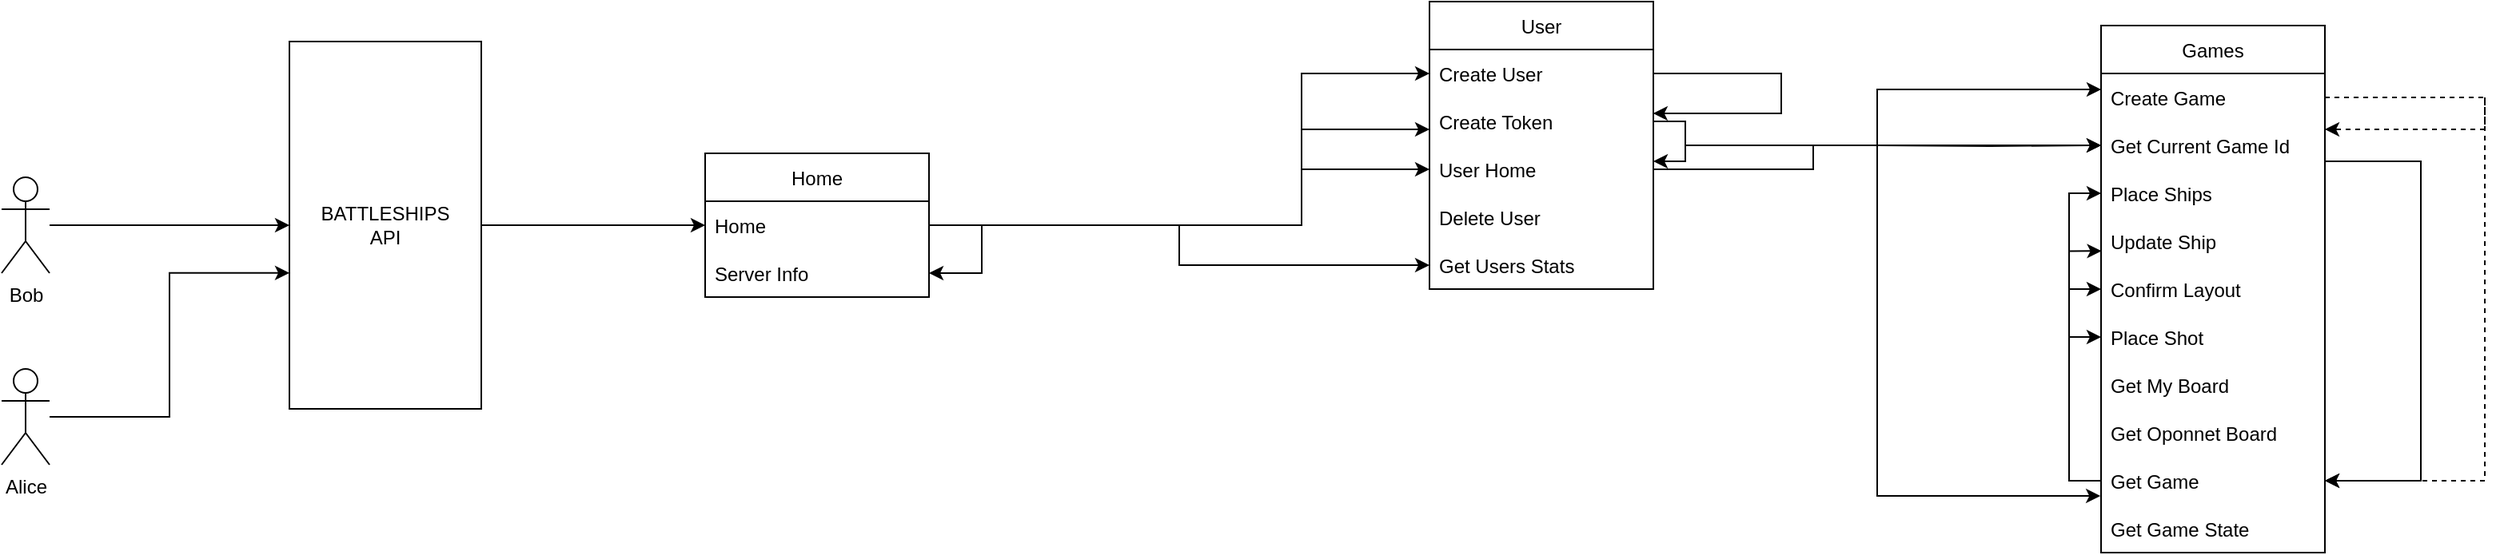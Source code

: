 <mxfile version="20.5.3" type="embed"><diagram id="sa6Q3xUmAi24UDrEMSUv" name="Página-1"><mxGraphModel dx="2679" dy="1703" grid="1" gridSize="10" guides="1" tooltips="1" connect="1" arrows="1" fold="1" page="1" pageScale="1" pageWidth="827" pageHeight="1169" math="0" shadow="0"><root><mxCell id="0"/><mxCell id="1" parent="0"/><mxCell id="324" style="edgeStyle=orthogonalEdgeStyle;rounded=0;orthogonalLoop=1;jettySize=auto;html=1;" parent="1" source="321" target="323" edge="1"><mxGeometry relative="1" as="geometry"/></mxCell><mxCell id="321" value="Bob" style="shape=umlActor;verticalLabelPosition=bottom;verticalAlign=top;html=1;outlineConnect=0;" parent="1" vertex="1"><mxGeometry x="-993" y="-310" width="30" height="60" as="geometry"/></mxCell><mxCell id="433" style="edgeStyle=orthogonalEdgeStyle;rounded=0;orthogonalLoop=1;jettySize=auto;html=1;" parent="1" source="323" target="325" edge="1"><mxGeometry relative="1" as="geometry"/></mxCell><mxCell id="323" value="BATTLESHIPS &lt;br&gt;API" style="rounded=0;whiteSpace=wrap;html=1;" parent="1" vertex="1"><mxGeometry x="-813" y="-395" width="120" height="230" as="geometry"/></mxCell><mxCell id="325" value="Home" style="swimlane;fontStyle=0;childLayout=stackLayout;horizontal=1;startSize=30;horizontalStack=0;resizeParent=1;resizeParentMax=0;resizeLast=0;collapsible=1;marginBottom=0;" parent="1" vertex="1"><mxGeometry x="-553" y="-325" width="140" height="90" as="geometry"/></mxCell><mxCell id="418" style="edgeStyle=orthogonalEdgeStyle;rounded=0;orthogonalLoop=1;jettySize=auto;html=1;exitX=1;exitY=0.5;exitDx=0;exitDy=0;" parent="325" source="326" target="327" edge="1"><mxGeometry relative="1" as="geometry"><Array as="points"><mxPoint x="173" y="45"/><mxPoint x="173" y="75"/></Array></mxGeometry></mxCell><mxCell id="326" value="Home" style="text;strokeColor=none;fillColor=none;align=left;verticalAlign=middle;spacingLeft=4;spacingRight=4;overflow=hidden;points=[[0,0.5],[1,0.5]];portConstraint=eastwest;rotatable=0;" parent="325" vertex="1"><mxGeometry y="30" width="140" height="30" as="geometry"/></mxCell><mxCell id="327" value="Server Info" style="text;strokeColor=none;fillColor=none;align=left;verticalAlign=middle;spacingLeft=4;spacingRight=4;overflow=hidden;points=[[0,0.5],[1,0.5]];portConstraint=eastwest;rotatable=0;" parent="325" vertex="1"><mxGeometry y="60" width="140" height="30" as="geometry"/></mxCell><mxCell id="330" value="User" style="swimlane;fontStyle=0;childLayout=stackLayout;horizontal=1;startSize=30;horizontalStack=0;resizeParent=1;resizeParentMax=0;resizeLast=0;collapsible=1;marginBottom=0;" parent="1" vertex="1"><mxGeometry x="-100" y="-420" width="140" height="180" as="geometry"/></mxCell><mxCell id="422" style="edgeStyle=orthogonalEdgeStyle;rounded=0;orthogonalLoop=1;jettySize=auto;html=1;entryX=0.999;entryY=0.327;entryDx=0;entryDy=0;exitX=1;exitY=0.5;exitDx=0;exitDy=0;entryPerimeter=0;" parent="330" source="331" target="332" edge="1"><mxGeometry relative="1" as="geometry"><Array as="points"><mxPoint x="220" y="45"/><mxPoint x="220" y="70"/><mxPoint x="140" y="70"/></Array></mxGeometry></mxCell><mxCell id="331" value="Create User" style="text;strokeColor=none;fillColor=none;align=left;verticalAlign=middle;spacingLeft=4;spacingRight=4;overflow=hidden;points=[[0,0.5],[1,0.5]];portConstraint=eastwest;rotatable=0;" parent="330" vertex="1"><mxGeometry y="30" width="140" height="30" as="geometry"/></mxCell><mxCell id="423" style="edgeStyle=orthogonalEdgeStyle;rounded=0;orthogonalLoop=1;jettySize=auto;html=1;exitX=1;exitY=0.5;exitDx=0;exitDy=0;" parent="330" source="332" target="333" edge="1"><mxGeometry relative="1" as="geometry"><Array as="points"><mxPoint x="160" y="75"/><mxPoint x="160" y="100"/></Array></mxGeometry></mxCell><mxCell id="332" value="Create Token" style="text;strokeColor=none;fillColor=none;align=left;verticalAlign=middle;spacingLeft=4;spacingRight=4;overflow=hidden;points=[[0,0.5],[1,0.5]];portConstraint=eastwest;rotatable=0;" parent="330" vertex="1"><mxGeometry y="60" width="140" height="30" as="geometry"/></mxCell><mxCell id="333" value="User Home" style="text;strokeColor=none;fillColor=none;align=left;verticalAlign=middle;spacingLeft=4;spacingRight=4;overflow=hidden;points=[[0,0.5],[1,0.5]];portConstraint=eastwest;rotatable=0;glass=0;" parent="330" vertex="1"><mxGeometry y="90" width="140" height="30" as="geometry"/></mxCell><mxCell id="334" value="Delete User" style="text;strokeColor=none;fillColor=none;align=left;verticalAlign=middle;spacingLeft=4;spacingRight=4;overflow=hidden;points=[[0,0.5],[1,0.5]];portConstraint=eastwest;rotatable=0;" parent="330" vertex="1"><mxGeometry y="120" width="140" height="30" as="geometry"/></mxCell><mxCell id="335" value="Get Users Stats" style="text;strokeColor=none;fillColor=none;align=left;verticalAlign=middle;spacingLeft=4;spacingRight=4;overflow=hidden;points=[[0,0.5],[1,0.5]];portConstraint=eastwest;rotatable=0;" parent="330" vertex="1"><mxGeometry y="150" width="140" height="30" as="geometry"/></mxCell><mxCell id="337" value="Games" style="swimlane;fontStyle=0;childLayout=stackLayout;horizontal=1;startSize=30;horizontalStack=0;resizeParent=1;resizeParentMax=0;resizeLast=0;collapsible=1;marginBottom=0;" parent="1" vertex="1"><mxGeometry x="320" y="-405" width="140" height="330" as="geometry"/></mxCell><mxCell id="429" style="edgeStyle=orthogonalEdgeStyle;rounded=0;orthogonalLoop=1;jettySize=auto;html=1;exitX=1;exitY=0.5;exitDx=0;exitDy=0;dashed=1;" parent="337" source="338" target="339" edge="1"><mxGeometry relative="1" as="geometry"><Array as="points"><mxPoint x="240" y="45"/><mxPoint x="240" y="65"/></Array></mxGeometry></mxCell><mxCell id="432" style="edgeStyle=orthogonalEdgeStyle;rounded=0;orthogonalLoop=1;jettySize=auto;html=1;entryX=1;entryY=0.5;entryDx=0;entryDy=0;dashed=1;" parent="337" target="366" edge="1"><mxGeometry relative="1" as="geometry"><mxPoint x="240" y="45" as="sourcePoint"/><Array as="points"><mxPoint x="240" y="285"/></Array></mxGeometry></mxCell><mxCell id="338" value="Create Game" style="text;strokeColor=none;fillColor=none;align=left;verticalAlign=middle;spacingLeft=4;spacingRight=4;overflow=hidden;points=[[0,0.5],[1,0.5]];portConstraint=eastwest;rotatable=0;" parent="337" vertex="1"><mxGeometry y="30" width="140" height="30" as="geometry"/></mxCell><mxCell id="428" style="edgeStyle=orthogonalEdgeStyle;rounded=0;orthogonalLoop=1;jettySize=auto;html=1;exitX=1;exitY=0.5;exitDx=0;exitDy=0;" parent="337" source="339" target="366" edge="1"><mxGeometry relative="1" as="geometry"><Array as="points"><mxPoint x="140" y="85"/><mxPoint x="200" y="85"/><mxPoint x="200" y="285"/></Array></mxGeometry></mxCell><mxCell id="339" value="Get Current Game Id" style="text;strokeColor=none;fillColor=none;align=left;verticalAlign=middle;spacingLeft=4;spacingRight=4;overflow=hidden;points=[[0,0.5],[1,0.5]];portConstraint=eastwest;rotatable=0;" parent="337" vertex="1"><mxGeometry y="60" width="140" height="30" as="geometry"/></mxCell><mxCell id="340" value="Place Ships" style="text;strokeColor=none;fillColor=none;align=left;verticalAlign=middle;spacingLeft=4;spacingRight=4;overflow=hidden;points=[[0,0.5],[1,0.5]];portConstraint=eastwest;rotatable=0;" parent="337" vertex="1"><mxGeometry y="90" width="140" height="30" as="geometry"/></mxCell><mxCell id="346" value="Update Ship" style="text;strokeColor=none;fillColor=none;align=left;verticalAlign=middle;spacingLeft=4;spacingRight=4;overflow=hidden;points=[[0,0.5],[1,0.5]];portConstraint=eastwest;rotatable=0;" parent="337" vertex="1"><mxGeometry y="120" width="140" height="30" as="geometry"/></mxCell><mxCell id="344" value="Confirm Layout" style="text;strokeColor=none;fillColor=none;align=left;verticalAlign=middle;spacingLeft=4;spacingRight=4;overflow=hidden;points=[[0,0.5],[1,0.5]];portConstraint=eastwest;rotatable=0;" parent="337" vertex="1"><mxGeometry y="150" width="140" height="30" as="geometry"/></mxCell><mxCell id="345" value="Place Shot" style="text;strokeColor=none;fillColor=none;align=left;verticalAlign=middle;spacingLeft=4;spacingRight=4;overflow=hidden;points=[[0,0.5],[1,0.5]];portConstraint=eastwest;rotatable=0;" parent="337" vertex="1"><mxGeometry y="180" width="140" height="30" as="geometry"/></mxCell><mxCell id="355" value="Get My Board" style="text;strokeColor=none;fillColor=none;align=left;verticalAlign=middle;spacingLeft=4;spacingRight=4;overflow=hidden;points=[[0,0.5],[1,0.5]];portConstraint=eastwest;rotatable=0;" parent="337" vertex="1"><mxGeometry y="210" width="140" height="30" as="geometry"/></mxCell><mxCell id="365" value="Get Oponnet Board" style="text;strokeColor=none;fillColor=none;align=left;verticalAlign=middle;spacingLeft=4;spacingRight=4;overflow=hidden;points=[[0,0.5],[1,0.5]];portConstraint=eastwest;rotatable=0;" parent="337" vertex="1"><mxGeometry y="240" width="140" height="30" as="geometry"/></mxCell><mxCell id="394" style="edgeStyle=orthogonalEdgeStyle;rounded=0;orthogonalLoop=1;jettySize=auto;html=1;entryX=0;entryY=0.5;entryDx=0;entryDy=0;" parent="337" source="366" target="340" edge="1"><mxGeometry relative="1" as="geometry"/></mxCell><mxCell id="395" style="edgeStyle=orthogonalEdgeStyle;rounded=0;orthogonalLoop=1;jettySize=auto;html=1;entryX=0.002;entryY=0.706;entryDx=0;entryDy=0;entryPerimeter=0;" parent="337" source="366" target="346" edge="1"><mxGeometry relative="1" as="geometry"/></mxCell><mxCell id="397" style="edgeStyle=orthogonalEdgeStyle;rounded=0;orthogonalLoop=1;jettySize=auto;html=1;entryX=0;entryY=0.5;entryDx=0;entryDy=0;" parent="337" source="366" target="344" edge="1"><mxGeometry relative="1" as="geometry"/></mxCell><mxCell id="398" style="edgeStyle=orthogonalEdgeStyle;rounded=0;orthogonalLoop=1;jettySize=auto;html=1;entryX=0;entryY=0.5;entryDx=0;entryDy=0;" parent="337" source="366" target="345" edge="1"><mxGeometry relative="1" as="geometry"/></mxCell><mxCell id="366" value="Get Game" style="text;strokeColor=none;fillColor=none;align=left;verticalAlign=middle;spacingLeft=4;spacingRight=4;overflow=hidden;points=[[0,0.5],[1,0.5]];portConstraint=eastwest;rotatable=0;" parent="337" vertex="1"><mxGeometry y="270" width="140" height="30" as="geometry"/></mxCell><mxCell id="378" value="Get Game State" style="text;strokeColor=none;fillColor=none;align=left;verticalAlign=middle;spacingLeft=4;spacingRight=4;overflow=hidden;points=[[0,0.5],[1,0.5]];portConstraint=eastwest;rotatable=0;" parent="337" vertex="1"><mxGeometry y="300" width="140" height="30" as="geometry"/></mxCell><mxCell id="401" style="edgeStyle=orthogonalEdgeStyle;rounded=0;orthogonalLoop=1;jettySize=auto;html=1;" parent="1" source="326" target="331" edge="1"><mxGeometry relative="1" as="geometry"><Array as="points"><mxPoint x="-180" y="-280"/><mxPoint x="-180" y="-375"/></Array></mxGeometry></mxCell><mxCell id="409" style="edgeStyle=orthogonalEdgeStyle;rounded=0;orthogonalLoop=1;jettySize=auto;html=1;entryX=0;entryY=0.63;entryDx=0;entryDy=0;entryPerimeter=0;" parent="1" source="406" target="323" edge="1"><mxGeometry relative="1" as="geometry"/></mxCell><mxCell id="406" value="Alice" style="shape=umlActor;verticalLabelPosition=bottom;verticalAlign=top;html=1;outlineConnect=0;" parent="1" vertex="1"><mxGeometry x="-993" y="-190" width="30" height="60" as="geometry"/></mxCell><mxCell id="417" style="edgeStyle=orthogonalEdgeStyle;rounded=0;orthogonalLoop=1;jettySize=auto;html=1;" parent="1" source="326" target="335" edge="1"><mxGeometry relative="1" as="geometry"/></mxCell><mxCell id="419" style="edgeStyle=orthogonalEdgeStyle;rounded=0;orthogonalLoop=1;jettySize=auto;html=1;" parent="1" source="326" target="332" edge="1"><mxGeometry relative="1" as="geometry"><Array as="points"><mxPoint x="-180" y="-280"/><mxPoint x="-180" y="-340"/></Array></mxGeometry></mxCell><mxCell id="424" style="edgeStyle=orthogonalEdgeStyle;rounded=0;orthogonalLoop=1;jettySize=auto;html=1;exitX=1;exitY=0.5;exitDx=0;exitDy=0;" parent="1" source="332" target="338" edge="1"><mxGeometry relative="1" as="geometry"><Array as="points"><mxPoint x="60" y="-345"/><mxPoint x="60" y="-330"/><mxPoint x="180" y="-330"/><mxPoint x="180" y="-365"/></Array></mxGeometry></mxCell><mxCell id="425" style="edgeStyle=orthogonalEdgeStyle;rounded=0;orthogonalLoop=1;jettySize=auto;html=1;" parent="1" target="339" edge="1"><mxGeometry relative="1" as="geometry"><mxPoint x="180" y="-330" as="sourcePoint"/></mxGeometry></mxCell><mxCell id="426" style="edgeStyle=orthogonalEdgeStyle;rounded=0;orthogonalLoop=1;jettySize=auto;html=1;" parent="1" source="326" target="333" edge="1"><mxGeometry relative="1" as="geometry"><Array as="points"><mxPoint x="-180" y="-280"/><mxPoint x="-180" y="-315"/></Array></mxGeometry></mxCell><mxCell id="427" style="edgeStyle=orthogonalEdgeStyle;rounded=0;orthogonalLoop=1;jettySize=auto;html=1;entryX=0;entryY=0.5;entryDx=0;entryDy=0;" parent="1" source="333" target="339" edge="1"><mxGeometry relative="1" as="geometry"><Array as="points"><mxPoint x="140" y="-315"/><mxPoint x="140" y="-330"/></Array></mxGeometry></mxCell><mxCell id="436" style="edgeStyle=orthogonalEdgeStyle;rounded=0;orthogonalLoop=1;jettySize=auto;html=1;exitX=1;exitY=0.5;exitDx=0;exitDy=0;entryX=-0.003;entryY=0.818;entryDx=0;entryDy=0;entryPerimeter=0;" edge="1" parent="1" source="333" target="366"><mxGeometry relative="1" as="geometry"><Array as="points"><mxPoint x="140" y="-315"/><mxPoint x="140" y="-330"/><mxPoint x="180" y="-330"/><mxPoint x="180" y="-111"/></Array><mxPoint x="50" y="-305" as="sourcePoint"/><mxPoint x="270" y="-260" as="targetPoint"/></mxGeometry></mxCell></root></mxGraphModel></diagram></mxfile>